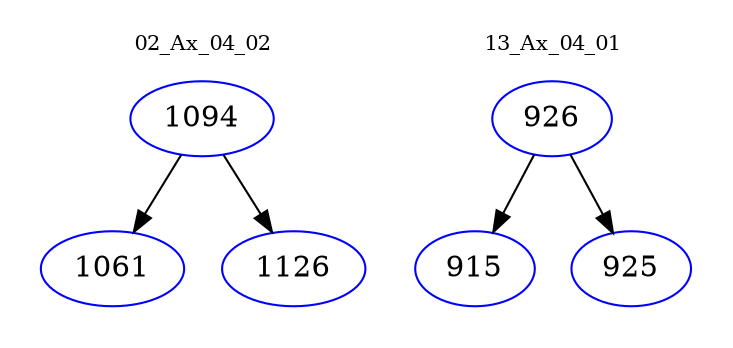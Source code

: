 digraph{
subgraph cluster_0 {
color = white
label = "02_Ax_04_02";
fontsize=10;
T0_1094 [label="1094", color="blue"]
T0_1094 -> T0_1061 [color="black"]
T0_1061 [label="1061", color="blue"]
T0_1094 -> T0_1126 [color="black"]
T0_1126 [label="1126", color="blue"]
}
subgraph cluster_1 {
color = white
label = "13_Ax_04_01";
fontsize=10;
T1_926 [label="926", color="blue"]
T1_926 -> T1_915 [color="black"]
T1_915 [label="915", color="blue"]
T1_926 -> T1_925 [color="black"]
T1_925 [label="925", color="blue"]
}
}
